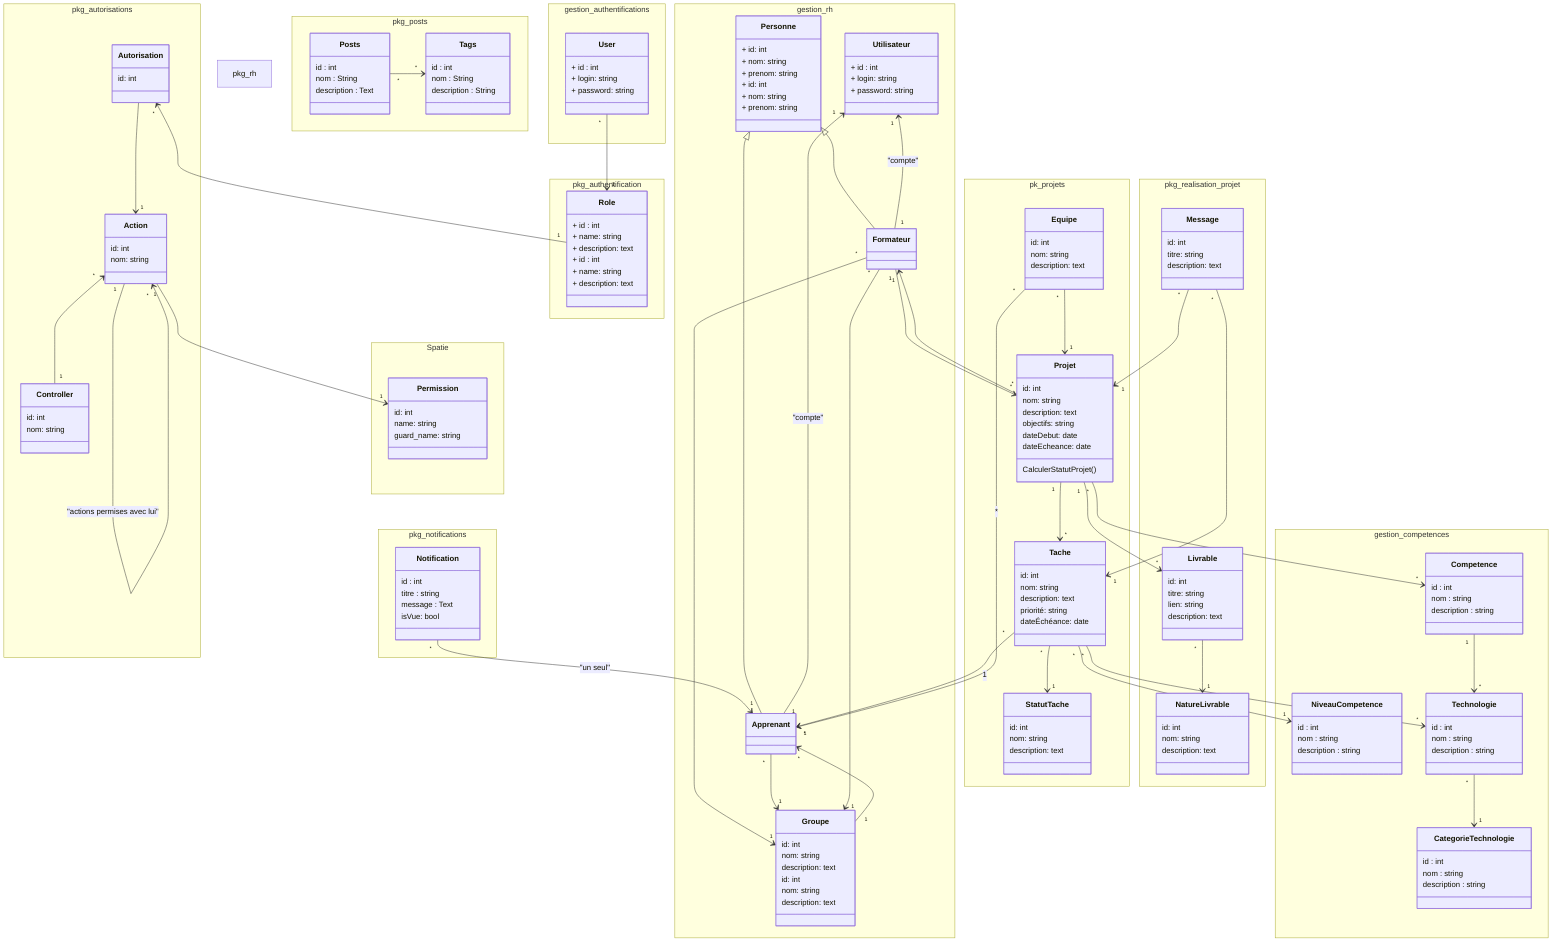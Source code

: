 classDiagram

namespace gestion_authentifications {
  class User {
    + id : int
    + login: string
    + password: string
  }
  class Role {
    + id : int
    + name: string
    + description: text
  }
}

User "*" --> "1" Role

namespace pkg_autorisations {
  class Action {
    id: int
    nom: string
  }
  class Autorisation {
    id: int
  }
  class Controller {
    id: int
    nom: string
  }
}

namespace Spatie {
  class Permission {
    id: int
    name: string
    guard_name: string
  }
}

namespace pkg_authentification {
  class Role {
    + id : int
    + name: string
    + description: text
  }
}

Action "*" <-- "1" Controller
Autorisation --> "1" Action
Autorisation "*" <-- "1" Role
Action "1" --> "1" Permission
Action "1" --> "*" Action : "actions permises avec lui"

namespace gestion_competences {
  class Competence {
    id : int
    nom : string
    description : string
  }
  class NiveauCompetence {
    id : int
    nom : string
    description : string
  }
  class Technologie {
    id : int
    nom : string
    description : string
  }
  class CategorieTechnologie {
    id : int
    nom : string
    description : string
  }
}

Competence "1" --> "*" Technologie
Technologie "*" --> "1" CategorieTechnologie

namespace pkg_notifications {
  class Notification {
    id : int
    titre : string
    message : Text
    isVue: bool
  }
}

namespace pkg_rh {
  class Apprenant
}

Notification "*" --> "1" Apprenant : "un seul"

namespace pkg_posts {
  class Posts {
    id : int
    nom : String
    description : Text
  }
  class Tags {
    id : int
    nom : String
    description : String
  }
}

Posts "*" --> "*" Tags

namespace gestion_rh {
  class Personne {
    + id: int
    + nom: string
    + prenom: string
  }
  class Formateur
  class Apprenant
  class Groupe {
    id: int
    nom: string
    description: text
  }
}

Groupe "1" --> "*" Apprenant
Formateur "*" --> "1" Groupe

namespace pk_projets {
  class Projet {
    id: int
    nom: string
    description: text
    objectifs: string
    dateDebut: date
    dateEcheance: date
    CalculerStatutProjet()
  }
  class Tache {
    id: int
    nom: string
    description: text
    priorité: string
    dateÉchéance: date
  }
  class StatutTache {
    id: int
    nom: string
    description: text
  }
  class Equipe {
    id: int
    nom: string
    description: text
  }
}

Formateur "1" --> "*" Projet
Projet "1" --> "*" Tache
Projet "*" --> "*" Competence
Tache "*" --> "1" Apprenant : 1
Tache "*" --> "1" NiveauCompetence
Tache "*" --> "*" Technologie
Tache "*" --> "1" StatutTache
Equipe "*" --> "1" Projet
Equipe "*" --> "*" Apprenant : *

namespace pkg_realisation_projet {
  class Livrable {
    id: int
    titre: string
    lien: string
    description: text
  }
  class NatureLivrable {
    id: int
    nom: string
    description: text
  }
  class Message {
    id: int
    titre: string
    description: text
  }
}

Projet "1" --> "*" Livrable
Livrable "*" --> "1" NatureLivrable
Message "*" --> "1" Tache
Message "*" --> "1" Projet

namespace gestion_rh {
  class Personne {
    + id: int
    + nom: string
    + prenom: string
  }
  class Utilisateur {
    + id : int
    + login: string
    + password: string
  }
  class Formateur
  class Apprenant
  class Groupe {
    id: int
    nom: string
    description: text
  }
}

Personne <|-- Formateur
Personne <|-- Apprenant
Utilisateur "1" <-- "1" Formateur : "compte"
Utilisateur "1" <-- "1" Apprenant : "compte"
Apprenant "*" --> "1" Groupe
Projet "*" --> "1" Formateur
Formateur "*" --> "1" Groupe